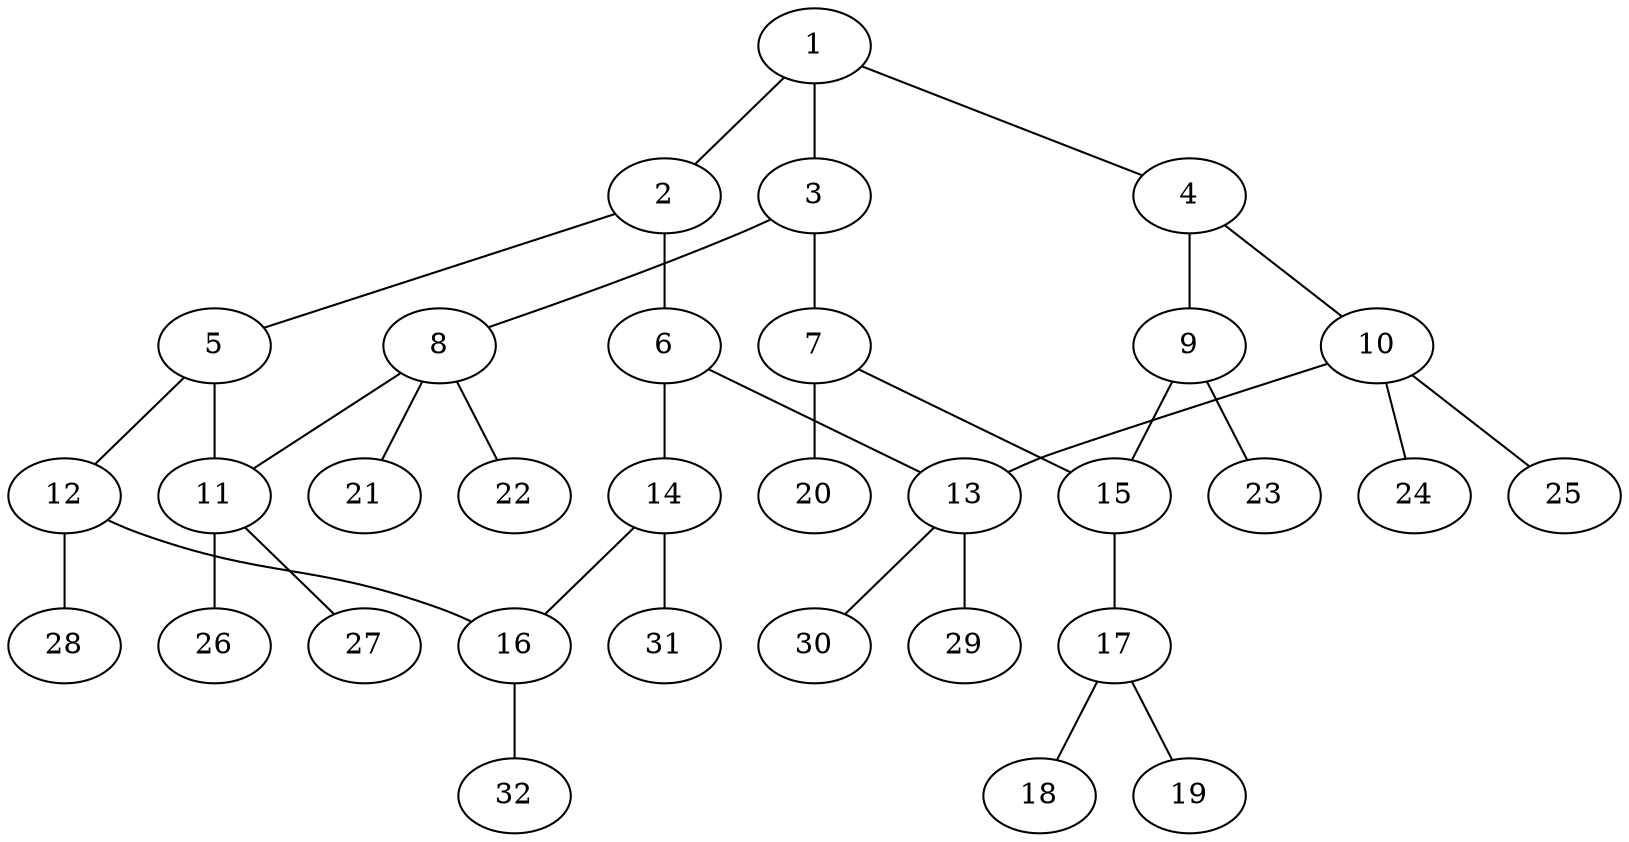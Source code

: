 graph molecule_913 {
	1	 [chem=C];
	2	 [chem=C];
	1 -- 2	 [valence=1];
	3	 [chem=C];
	1 -- 3	 [valence=2];
	4	 [chem=C];
	1 -- 4	 [valence=1];
	5	 [chem=C];
	2 -- 5	 [valence=2];
	6	 [chem=C];
	2 -- 6	 [valence=1];
	7	 [chem=C];
	3 -- 7	 [valence=1];
	8	 [chem=C];
	3 -- 8	 [valence=1];
	9	 [chem=C];
	4 -- 9	 [valence=2];
	10	 [chem=C];
	4 -- 10	 [valence=1];
	11	 [chem=C];
	5 -- 11	 [valence=1];
	12	 [chem=C];
	5 -- 12	 [valence=1];
	13	 [chem=C];
	6 -- 13	 [valence=1];
	14	 [chem=C];
	6 -- 14	 [valence=2];
	15	 [chem=C];
	7 -- 15	 [valence=2];
	20	 [chem=H];
	7 -- 20	 [valence=1];
	8 -- 11	 [valence=1];
	21	 [chem=H];
	8 -- 21	 [valence=1];
	22	 [chem=H];
	8 -- 22	 [valence=1];
	9 -- 15	 [valence=1];
	23	 [chem=H];
	9 -- 23	 [valence=1];
	10 -- 13	 [valence=1];
	24	 [chem=H];
	10 -- 24	 [valence=1];
	25	 [chem=H];
	10 -- 25	 [valence=1];
	26	 [chem=H];
	11 -- 26	 [valence=1];
	27	 [chem=H];
	11 -- 27	 [valence=1];
	16	 [chem=C];
	12 -- 16	 [valence=2];
	28	 [chem=H];
	12 -- 28	 [valence=1];
	29	 [chem=H];
	13 -- 29	 [valence=1];
	30	 [chem=H];
	13 -- 30	 [valence=1];
	14 -- 16	 [valence=1];
	31	 [chem=H];
	14 -- 31	 [valence=1];
	17	 [chem=N];
	15 -- 17	 [valence=1];
	32	 [chem=H];
	16 -- 32	 [valence=1];
	18	 [chem=O];
	17 -- 18	 [valence=2];
	19	 [chem=O];
	17 -- 19	 [valence=1];
}
